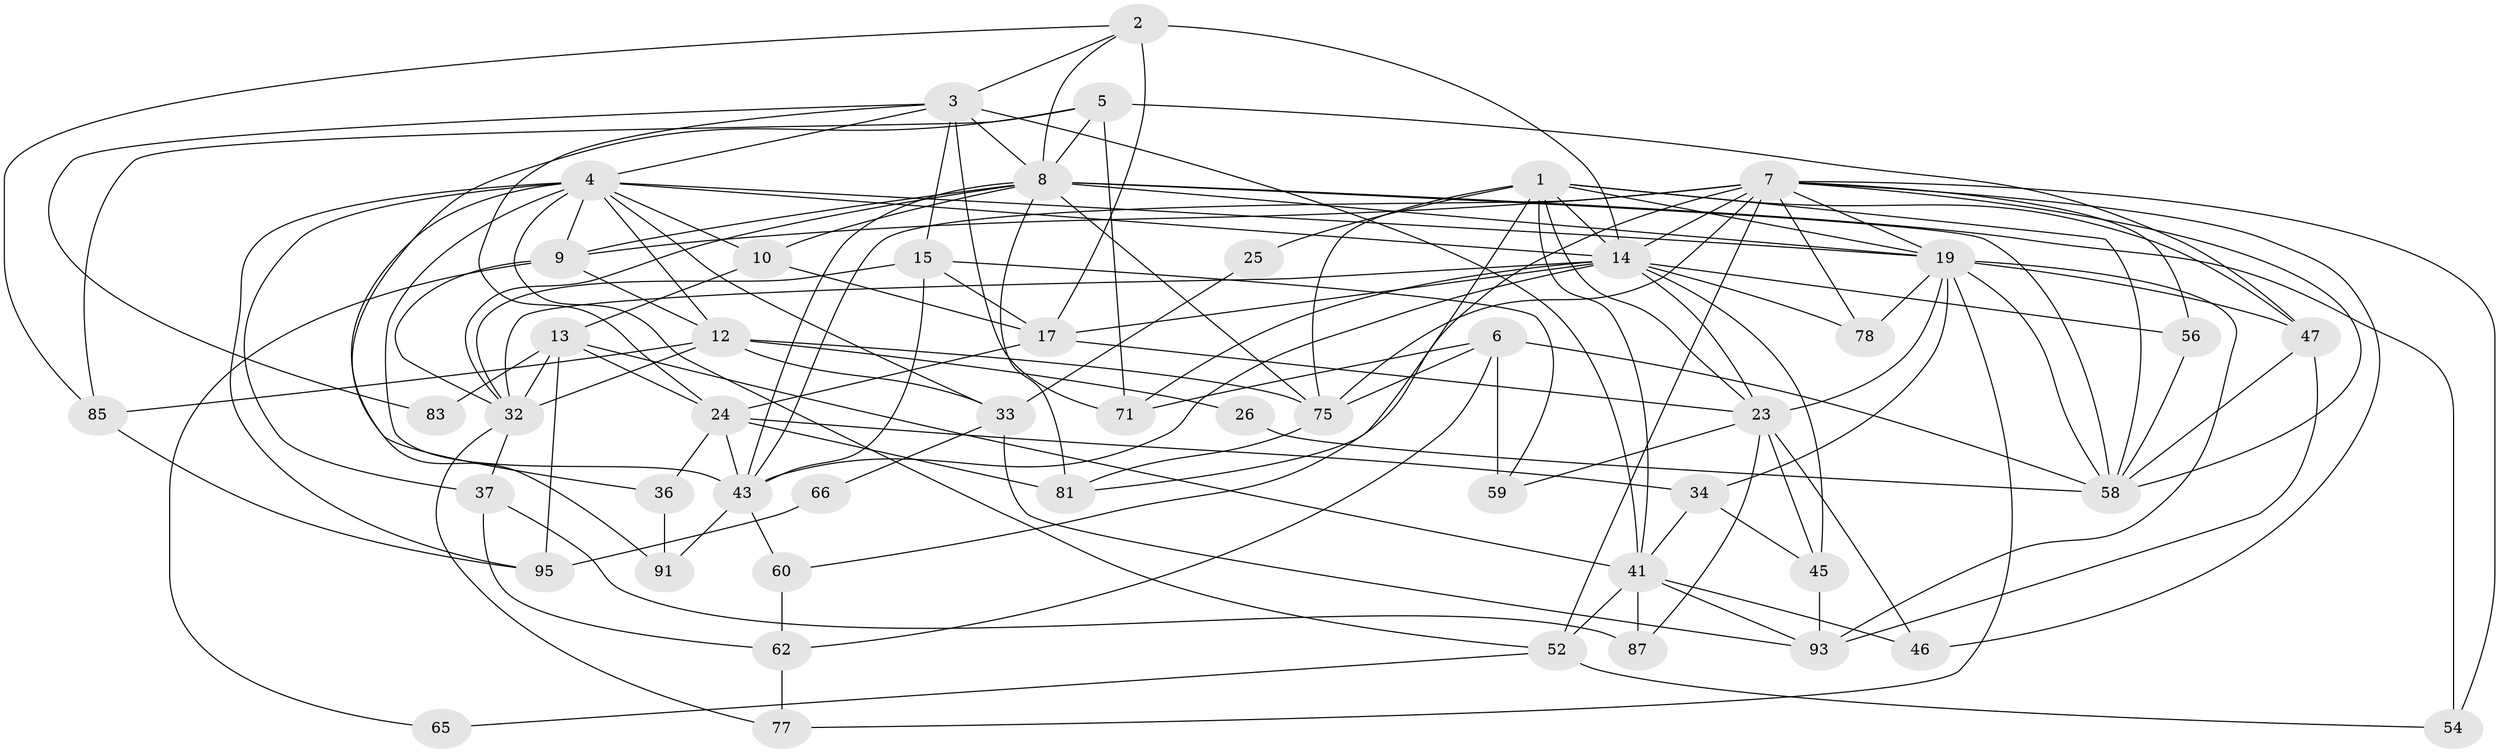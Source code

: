 // original degree distribution, {4: 0.27722772277227725, 6: 0.09900990099009901, 5: 0.16831683168316833, 3: 0.27722772277227725, 7: 0.0297029702970297, 2: 0.12871287128712872, 8: 0.019801980198019802}
// Generated by graph-tools (version 1.1) at 2025/15/03/09/25 04:15:06]
// undirected, 50 vertices, 135 edges
graph export_dot {
graph [start="1"]
  node [color=gray90,style=filled];
  1 [super="+44+28"];
  2 [super="+98+79+94"];
  3 [super="+18"];
  4 [super="+70+97+11+73+31"];
  5 [super="+50"];
  6;
  7 [super="+63+42"];
  8 [super="+69+35"];
  9 [super="+30"];
  10 [super="+27"];
  12 [super="+68"];
  13 [super="+22"];
  14 [super="+16"];
  15 [super="+40"];
  17 [super="+20"];
  19 [super="+39"];
  23 [super="+64+51"];
  24 [super="+90+49"];
  25 [super="+89"];
  26;
  32 [super="+38+99+100"];
  33;
  34 [super="+80"];
  36;
  37;
  41 [super="+88"];
  43 [super="+48+57"];
  45;
  46;
  47;
  52 [super="+96"];
  54;
  56;
  58 [super="+74+67"];
  59;
  60;
  62;
  65;
  66;
  71;
  75 [super="+86"];
  77;
  78;
  81;
  83;
  85;
  87;
  91;
  93;
  95;
  1 -- 81;
  1 -- 23;
  1 -- 41;
  1 -- 75;
  1 -- 25 [weight=2];
  1 -- 47;
  1 -- 14;
  1 -- 58;
  1 -- 19;
  2 -- 14 [weight=2];
  2 -- 3;
  2 -- 17;
  2 -- 8;
  2 -- 85;
  3 -- 24 [weight=2];
  3 -- 71;
  3 -- 8 [weight=2];
  3 -- 41;
  3 -- 15;
  3 -- 83;
  3 -- 4;
  4 -- 12 [weight=2];
  4 -- 9;
  4 -- 10;
  4 -- 33;
  4 -- 91;
  4 -- 52;
  4 -- 37 [weight=2];
  4 -- 43;
  4 -- 14;
  4 -- 19;
  4 -- 95;
  5 -- 71;
  5 -- 36;
  5 -- 47;
  5 -- 85;
  5 -- 8;
  6 -- 62;
  6 -- 58;
  6 -- 59;
  6 -- 71;
  6 -- 75;
  7 -- 60;
  7 -- 43 [weight=2];
  7 -- 52;
  7 -- 56;
  7 -- 14;
  7 -- 78 [weight=2];
  7 -- 54;
  7 -- 9;
  7 -- 46;
  7 -- 58;
  7 -- 19;
  7 -- 75;
  8 -- 54;
  8 -- 32;
  8 -- 43;
  8 -- 81;
  8 -- 9;
  8 -- 10;
  8 -- 19;
  8 -- 58;
  8 -- 75;
  9 -- 65;
  9 -- 32;
  9 -- 12;
  10 -- 13;
  10 -- 17;
  12 -- 33;
  12 -- 32;
  12 -- 85;
  12 -- 26;
  12 -- 75;
  13 -- 41 [weight=2];
  13 -- 32;
  13 -- 83;
  13 -- 95;
  13 -- 24;
  14 -- 32;
  14 -- 43;
  14 -- 71;
  14 -- 45;
  14 -- 78;
  14 -- 23;
  14 -- 56;
  14 -- 17;
  15 -- 32;
  15 -- 59;
  15 -- 43;
  15 -- 17;
  17 -- 23;
  17 -- 24;
  19 -- 77;
  19 -- 34 [weight=2];
  19 -- 58;
  19 -- 78;
  19 -- 47;
  19 -- 23;
  19 -- 93;
  23 -- 87;
  23 -- 59;
  23 -- 45;
  23 -- 46;
  24 -- 34;
  24 -- 43 [weight=2];
  24 -- 36;
  24 -- 81;
  25 -- 33 [weight=2];
  26 -- 58;
  32 -- 77;
  32 -- 37;
  33 -- 66;
  33 -- 93;
  34 -- 45;
  34 -- 41;
  36 -- 91;
  37 -- 62;
  37 -- 87;
  41 -- 93;
  41 -- 46;
  41 -- 52;
  41 -- 87;
  43 -- 91;
  43 -- 60;
  45 -- 93;
  47 -- 58;
  47 -- 93;
  52 -- 65;
  52 -- 54;
  56 -- 58;
  60 -- 62;
  62 -- 77;
  66 -- 95;
  75 -- 81;
  85 -- 95;
}
